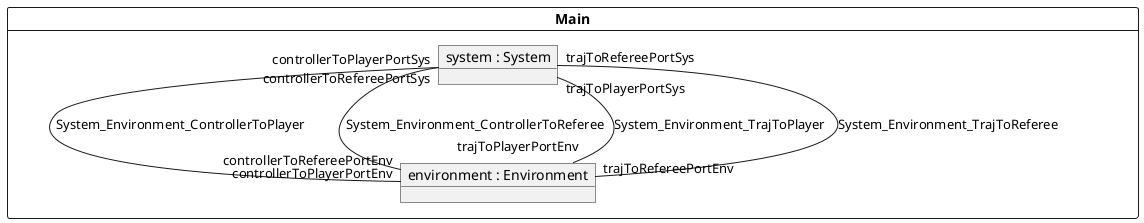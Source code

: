 

@startuml
	package Main <<card>> {
		object "system : System" as ChallengeMain_Main_system
		object "environment : Environment" as ChallengeMain_Main_environment
		ChallengeMain_Main_system "controllerToPlayerPortSys" -- "controllerToPlayerPortEnv" ChallengeMain_Main_environment : System_Environment_ControllerToPlayer
		ChallengeMain_Main_system "controllerToRefereePortSys" -- "controllerToRefereePortEnv" ChallengeMain_Main_environment : System_Environment_ControllerToReferee
		ChallengeMain_Main_system "trajToPlayerPortSys" -- "trajToPlayerPortEnv" ChallengeMain_Main_environment : System_Environment_TrajToPlayer
		ChallengeMain_Main_system "trajToRefereePortSys" -- "trajToRefereePortEnv" ChallengeMain_Main_environment : System_Environment_TrajToReferee
	}
@enduml
